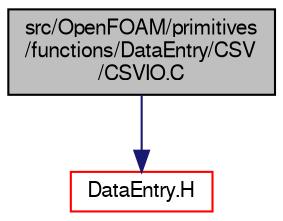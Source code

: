 digraph "src/OpenFOAM/primitives/functions/DataEntry/CSV/CSVIO.C"
{
  bgcolor="transparent";
  edge [fontname="FreeSans",fontsize="10",labelfontname="FreeSans",labelfontsize="10"];
  node [fontname="FreeSans",fontsize="10",shape=record];
  Node0 [label="src/OpenFOAM/primitives\l/functions/DataEntry/CSV\l/CSVIO.C",height=0.2,width=0.4,color="black", fillcolor="grey75", style="filled", fontcolor="black"];
  Node0 -> Node1 [color="midnightblue",fontsize="10",style="solid",fontname="FreeSans"];
  Node1 [label="DataEntry.H",height=0.2,width=0.4,color="red",URL="$a12242.html"];
}
